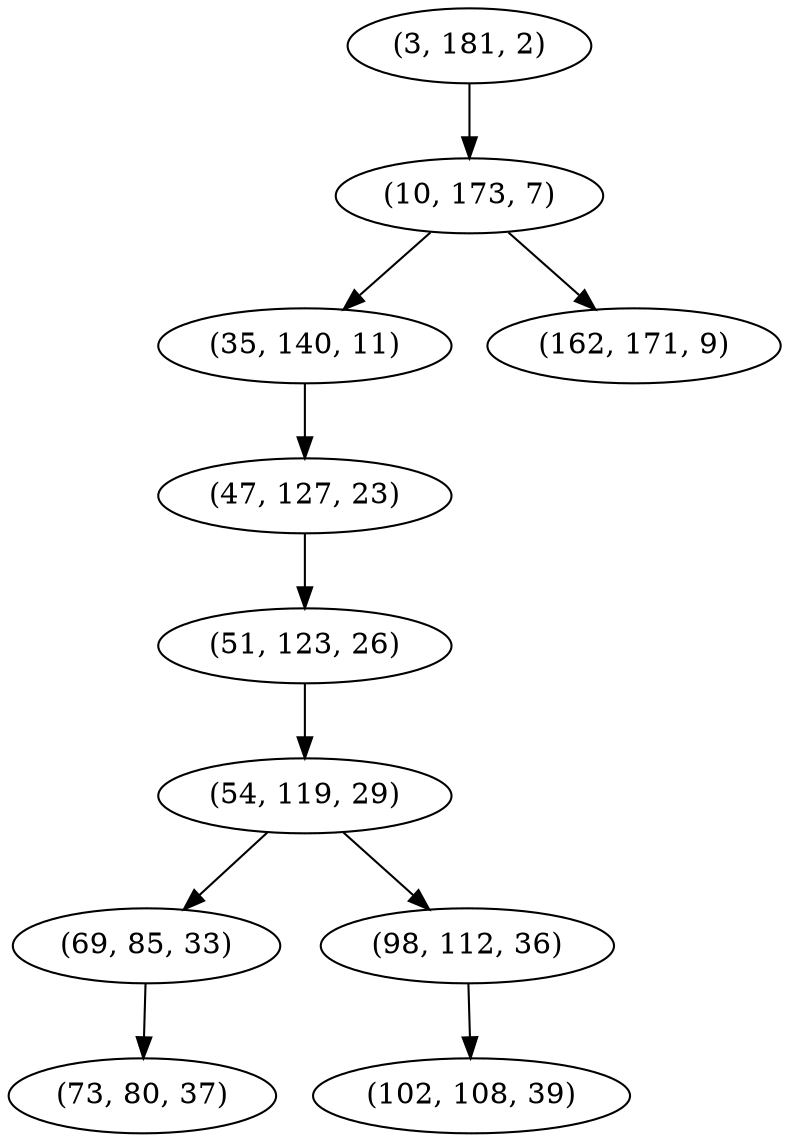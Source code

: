 digraph tree {
    "(3, 181, 2)";
    "(10, 173, 7)";
    "(35, 140, 11)";
    "(47, 127, 23)";
    "(51, 123, 26)";
    "(54, 119, 29)";
    "(69, 85, 33)";
    "(73, 80, 37)";
    "(98, 112, 36)";
    "(102, 108, 39)";
    "(162, 171, 9)";
    "(3, 181, 2)" -> "(10, 173, 7)";
    "(10, 173, 7)" -> "(35, 140, 11)";
    "(10, 173, 7)" -> "(162, 171, 9)";
    "(35, 140, 11)" -> "(47, 127, 23)";
    "(47, 127, 23)" -> "(51, 123, 26)";
    "(51, 123, 26)" -> "(54, 119, 29)";
    "(54, 119, 29)" -> "(69, 85, 33)";
    "(54, 119, 29)" -> "(98, 112, 36)";
    "(69, 85, 33)" -> "(73, 80, 37)";
    "(98, 112, 36)" -> "(102, 108, 39)";
}
